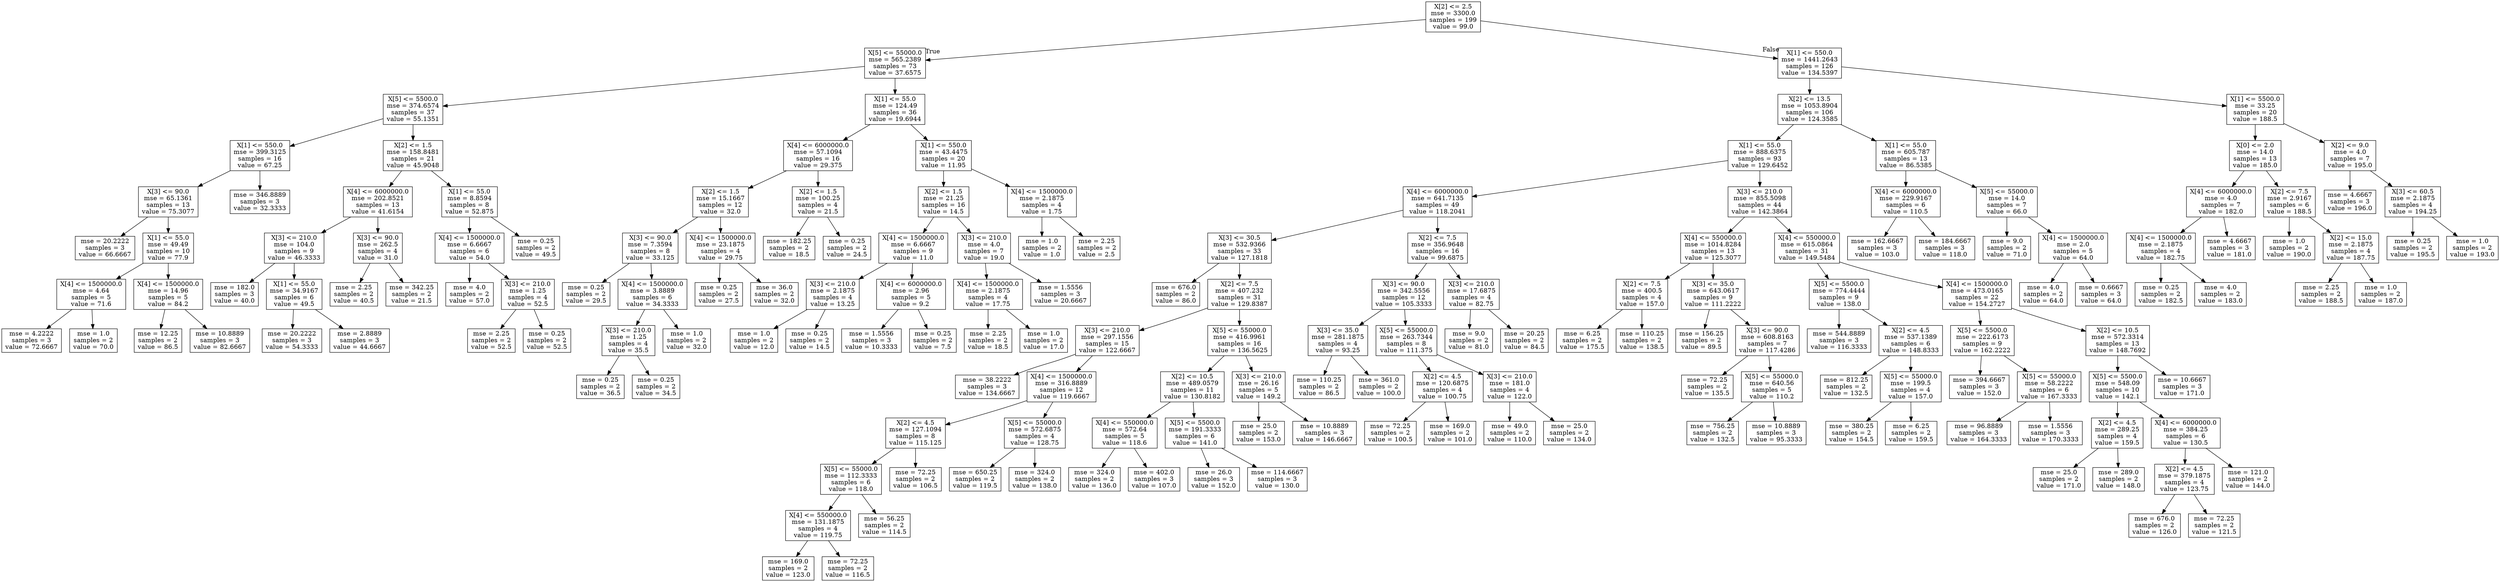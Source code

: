 digraph Tree {
node [shape=box] ;
0 [label="X[2] <= 2.5\nmse = 3300.0\nsamples = 199\nvalue = 99.0"] ;
1 [label="X[5] <= 55000.0\nmse = 565.2389\nsamples = 73\nvalue = 37.6575"] ;
0 -> 1 [labeldistance=2.5, labelangle=45, headlabel="True"] ;
2 [label="X[5] <= 5500.0\nmse = 374.6574\nsamples = 37\nvalue = 55.1351"] ;
1 -> 2 ;
3 [label="X[1] <= 550.0\nmse = 399.3125\nsamples = 16\nvalue = 67.25"] ;
2 -> 3 ;
4 [label="X[3] <= 90.0\nmse = 65.1361\nsamples = 13\nvalue = 75.3077"] ;
3 -> 4 ;
5 [label="mse = 20.2222\nsamples = 3\nvalue = 66.6667"] ;
4 -> 5 ;
6 [label="X[1] <= 55.0\nmse = 49.49\nsamples = 10\nvalue = 77.9"] ;
4 -> 6 ;
7 [label="X[4] <= 1500000.0\nmse = 4.64\nsamples = 5\nvalue = 71.6"] ;
6 -> 7 ;
8 [label="mse = 4.2222\nsamples = 3\nvalue = 72.6667"] ;
7 -> 8 ;
9 [label="mse = 1.0\nsamples = 2\nvalue = 70.0"] ;
7 -> 9 ;
10 [label="X[4] <= 1500000.0\nmse = 14.96\nsamples = 5\nvalue = 84.2"] ;
6 -> 10 ;
11 [label="mse = 12.25\nsamples = 2\nvalue = 86.5"] ;
10 -> 11 ;
12 [label="mse = 10.8889\nsamples = 3\nvalue = 82.6667"] ;
10 -> 12 ;
13 [label="mse = 346.8889\nsamples = 3\nvalue = 32.3333"] ;
3 -> 13 ;
14 [label="X[2] <= 1.5\nmse = 158.8481\nsamples = 21\nvalue = 45.9048"] ;
2 -> 14 ;
15 [label="X[4] <= 6000000.0\nmse = 202.8521\nsamples = 13\nvalue = 41.6154"] ;
14 -> 15 ;
16 [label="X[3] <= 210.0\nmse = 104.0\nsamples = 9\nvalue = 46.3333"] ;
15 -> 16 ;
17 [label="mse = 182.0\nsamples = 3\nvalue = 40.0"] ;
16 -> 17 ;
18 [label="X[1] <= 55.0\nmse = 34.9167\nsamples = 6\nvalue = 49.5"] ;
16 -> 18 ;
19 [label="mse = 20.2222\nsamples = 3\nvalue = 54.3333"] ;
18 -> 19 ;
20 [label="mse = 2.8889\nsamples = 3\nvalue = 44.6667"] ;
18 -> 20 ;
21 [label="X[3] <= 90.0\nmse = 262.5\nsamples = 4\nvalue = 31.0"] ;
15 -> 21 ;
22 [label="mse = 2.25\nsamples = 2\nvalue = 40.5"] ;
21 -> 22 ;
23 [label="mse = 342.25\nsamples = 2\nvalue = 21.5"] ;
21 -> 23 ;
24 [label="X[1] <= 55.0\nmse = 8.8594\nsamples = 8\nvalue = 52.875"] ;
14 -> 24 ;
25 [label="X[4] <= 1500000.0\nmse = 6.6667\nsamples = 6\nvalue = 54.0"] ;
24 -> 25 ;
26 [label="mse = 4.0\nsamples = 2\nvalue = 57.0"] ;
25 -> 26 ;
27 [label="X[3] <= 210.0\nmse = 1.25\nsamples = 4\nvalue = 52.5"] ;
25 -> 27 ;
28 [label="mse = 2.25\nsamples = 2\nvalue = 52.5"] ;
27 -> 28 ;
29 [label="mse = 0.25\nsamples = 2\nvalue = 52.5"] ;
27 -> 29 ;
30 [label="mse = 0.25\nsamples = 2\nvalue = 49.5"] ;
24 -> 30 ;
31 [label="X[1] <= 55.0\nmse = 124.49\nsamples = 36\nvalue = 19.6944"] ;
1 -> 31 ;
32 [label="X[4] <= 6000000.0\nmse = 57.1094\nsamples = 16\nvalue = 29.375"] ;
31 -> 32 ;
33 [label="X[2] <= 1.5\nmse = 15.1667\nsamples = 12\nvalue = 32.0"] ;
32 -> 33 ;
34 [label="X[3] <= 90.0\nmse = 7.3594\nsamples = 8\nvalue = 33.125"] ;
33 -> 34 ;
35 [label="mse = 0.25\nsamples = 2\nvalue = 29.5"] ;
34 -> 35 ;
36 [label="X[4] <= 1500000.0\nmse = 3.8889\nsamples = 6\nvalue = 34.3333"] ;
34 -> 36 ;
37 [label="X[3] <= 210.0\nmse = 1.25\nsamples = 4\nvalue = 35.5"] ;
36 -> 37 ;
38 [label="mse = 0.25\nsamples = 2\nvalue = 36.5"] ;
37 -> 38 ;
39 [label="mse = 0.25\nsamples = 2\nvalue = 34.5"] ;
37 -> 39 ;
40 [label="mse = 1.0\nsamples = 2\nvalue = 32.0"] ;
36 -> 40 ;
41 [label="X[4] <= 1500000.0\nmse = 23.1875\nsamples = 4\nvalue = 29.75"] ;
33 -> 41 ;
42 [label="mse = 0.25\nsamples = 2\nvalue = 27.5"] ;
41 -> 42 ;
43 [label="mse = 36.0\nsamples = 2\nvalue = 32.0"] ;
41 -> 43 ;
44 [label="X[2] <= 1.5\nmse = 100.25\nsamples = 4\nvalue = 21.5"] ;
32 -> 44 ;
45 [label="mse = 182.25\nsamples = 2\nvalue = 18.5"] ;
44 -> 45 ;
46 [label="mse = 0.25\nsamples = 2\nvalue = 24.5"] ;
44 -> 46 ;
47 [label="X[1] <= 550.0\nmse = 43.4475\nsamples = 20\nvalue = 11.95"] ;
31 -> 47 ;
48 [label="X[2] <= 1.5\nmse = 21.25\nsamples = 16\nvalue = 14.5"] ;
47 -> 48 ;
49 [label="X[4] <= 1500000.0\nmse = 6.6667\nsamples = 9\nvalue = 11.0"] ;
48 -> 49 ;
50 [label="X[3] <= 210.0\nmse = 2.1875\nsamples = 4\nvalue = 13.25"] ;
49 -> 50 ;
51 [label="mse = 1.0\nsamples = 2\nvalue = 12.0"] ;
50 -> 51 ;
52 [label="mse = 0.25\nsamples = 2\nvalue = 14.5"] ;
50 -> 52 ;
53 [label="X[4] <= 6000000.0\nmse = 2.96\nsamples = 5\nvalue = 9.2"] ;
49 -> 53 ;
54 [label="mse = 1.5556\nsamples = 3\nvalue = 10.3333"] ;
53 -> 54 ;
55 [label="mse = 0.25\nsamples = 2\nvalue = 7.5"] ;
53 -> 55 ;
56 [label="X[3] <= 210.0\nmse = 4.0\nsamples = 7\nvalue = 19.0"] ;
48 -> 56 ;
57 [label="X[4] <= 1500000.0\nmse = 2.1875\nsamples = 4\nvalue = 17.75"] ;
56 -> 57 ;
58 [label="mse = 2.25\nsamples = 2\nvalue = 18.5"] ;
57 -> 58 ;
59 [label="mse = 1.0\nsamples = 2\nvalue = 17.0"] ;
57 -> 59 ;
60 [label="mse = 1.5556\nsamples = 3\nvalue = 20.6667"] ;
56 -> 60 ;
61 [label="X[4] <= 1500000.0\nmse = 2.1875\nsamples = 4\nvalue = 1.75"] ;
47 -> 61 ;
62 [label="mse = 1.0\nsamples = 2\nvalue = 1.0"] ;
61 -> 62 ;
63 [label="mse = 2.25\nsamples = 2\nvalue = 2.5"] ;
61 -> 63 ;
64 [label="X[1] <= 550.0\nmse = 1441.2643\nsamples = 126\nvalue = 134.5397"] ;
0 -> 64 [labeldistance=2.5, labelangle=-45, headlabel="False"] ;
65 [label="X[2] <= 13.5\nmse = 1053.8904\nsamples = 106\nvalue = 124.3585"] ;
64 -> 65 ;
66 [label="X[1] <= 55.0\nmse = 888.6375\nsamples = 93\nvalue = 129.6452"] ;
65 -> 66 ;
67 [label="X[4] <= 6000000.0\nmse = 641.7135\nsamples = 49\nvalue = 118.2041"] ;
66 -> 67 ;
68 [label="X[3] <= 30.5\nmse = 532.9366\nsamples = 33\nvalue = 127.1818"] ;
67 -> 68 ;
69 [label="mse = 676.0\nsamples = 2\nvalue = 86.0"] ;
68 -> 69 ;
70 [label="X[2] <= 7.5\nmse = 407.232\nsamples = 31\nvalue = 129.8387"] ;
68 -> 70 ;
71 [label="X[3] <= 210.0\nmse = 297.1556\nsamples = 15\nvalue = 122.6667"] ;
70 -> 71 ;
72 [label="mse = 38.2222\nsamples = 3\nvalue = 134.6667"] ;
71 -> 72 ;
73 [label="X[4] <= 1500000.0\nmse = 316.8889\nsamples = 12\nvalue = 119.6667"] ;
71 -> 73 ;
74 [label="X[2] <= 4.5\nmse = 127.1094\nsamples = 8\nvalue = 115.125"] ;
73 -> 74 ;
75 [label="X[5] <= 55000.0\nmse = 112.3333\nsamples = 6\nvalue = 118.0"] ;
74 -> 75 ;
76 [label="X[4] <= 550000.0\nmse = 131.1875\nsamples = 4\nvalue = 119.75"] ;
75 -> 76 ;
77 [label="mse = 169.0\nsamples = 2\nvalue = 123.0"] ;
76 -> 77 ;
78 [label="mse = 72.25\nsamples = 2\nvalue = 116.5"] ;
76 -> 78 ;
79 [label="mse = 56.25\nsamples = 2\nvalue = 114.5"] ;
75 -> 79 ;
80 [label="mse = 72.25\nsamples = 2\nvalue = 106.5"] ;
74 -> 80 ;
81 [label="X[5] <= 55000.0\nmse = 572.6875\nsamples = 4\nvalue = 128.75"] ;
73 -> 81 ;
82 [label="mse = 650.25\nsamples = 2\nvalue = 119.5"] ;
81 -> 82 ;
83 [label="mse = 324.0\nsamples = 2\nvalue = 138.0"] ;
81 -> 83 ;
84 [label="X[5] <= 55000.0\nmse = 416.9961\nsamples = 16\nvalue = 136.5625"] ;
70 -> 84 ;
85 [label="X[2] <= 10.5\nmse = 489.0579\nsamples = 11\nvalue = 130.8182"] ;
84 -> 85 ;
86 [label="X[4] <= 550000.0\nmse = 572.64\nsamples = 5\nvalue = 118.6"] ;
85 -> 86 ;
87 [label="mse = 324.0\nsamples = 2\nvalue = 136.0"] ;
86 -> 87 ;
88 [label="mse = 402.0\nsamples = 3\nvalue = 107.0"] ;
86 -> 88 ;
89 [label="X[5] <= 5500.0\nmse = 191.3333\nsamples = 6\nvalue = 141.0"] ;
85 -> 89 ;
90 [label="mse = 26.0\nsamples = 3\nvalue = 152.0"] ;
89 -> 90 ;
91 [label="mse = 114.6667\nsamples = 3\nvalue = 130.0"] ;
89 -> 91 ;
92 [label="X[3] <= 210.0\nmse = 26.16\nsamples = 5\nvalue = 149.2"] ;
84 -> 92 ;
93 [label="mse = 25.0\nsamples = 2\nvalue = 153.0"] ;
92 -> 93 ;
94 [label="mse = 10.8889\nsamples = 3\nvalue = 146.6667"] ;
92 -> 94 ;
95 [label="X[2] <= 7.5\nmse = 356.9648\nsamples = 16\nvalue = 99.6875"] ;
67 -> 95 ;
96 [label="X[3] <= 90.0\nmse = 342.5556\nsamples = 12\nvalue = 105.3333"] ;
95 -> 96 ;
97 [label="X[3] <= 35.0\nmse = 281.1875\nsamples = 4\nvalue = 93.25"] ;
96 -> 97 ;
98 [label="mse = 110.25\nsamples = 2\nvalue = 86.5"] ;
97 -> 98 ;
99 [label="mse = 361.0\nsamples = 2\nvalue = 100.0"] ;
97 -> 99 ;
100 [label="X[5] <= 55000.0\nmse = 263.7344\nsamples = 8\nvalue = 111.375"] ;
96 -> 100 ;
101 [label="X[2] <= 4.5\nmse = 120.6875\nsamples = 4\nvalue = 100.75"] ;
100 -> 101 ;
102 [label="mse = 72.25\nsamples = 2\nvalue = 100.5"] ;
101 -> 102 ;
103 [label="mse = 169.0\nsamples = 2\nvalue = 101.0"] ;
101 -> 103 ;
104 [label="X[3] <= 210.0\nmse = 181.0\nsamples = 4\nvalue = 122.0"] ;
100 -> 104 ;
105 [label="mse = 49.0\nsamples = 2\nvalue = 110.0"] ;
104 -> 105 ;
106 [label="mse = 25.0\nsamples = 2\nvalue = 134.0"] ;
104 -> 106 ;
107 [label="X[3] <= 210.0\nmse = 17.6875\nsamples = 4\nvalue = 82.75"] ;
95 -> 107 ;
108 [label="mse = 9.0\nsamples = 2\nvalue = 81.0"] ;
107 -> 108 ;
109 [label="mse = 20.25\nsamples = 2\nvalue = 84.5"] ;
107 -> 109 ;
110 [label="X[3] <= 210.0\nmse = 855.5098\nsamples = 44\nvalue = 142.3864"] ;
66 -> 110 ;
111 [label="X[4] <= 550000.0\nmse = 1014.8284\nsamples = 13\nvalue = 125.3077"] ;
110 -> 111 ;
112 [label="X[2] <= 7.5\nmse = 400.5\nsamples = 4\nvalue = 157.0"] ;
111 -> 112 ;
113 [label="mse = 6.25\nsamples = 2\nvalue = 175.5"] ;
112 -> 113 ;
114 [label="mse = 110.25\nsamples = 2\nvalue = 138.5"] ;
112 -> 114 ;
115 [label="X[3] <= 35.0\nmse = 643.0617\nsamples = 9\nvalue = 111.2222"] ;
111 -> 115 ;
116 [label="mse = 156.25\nsamples = 2\nvalue = 89.5"] ;
115 -> 116 ;
117 [label="X[3] <= 90.0\nmse = 608.8163\nsamples = 7\nvalue = 117.4286"] ;
115 -> 117 ;
118 [label="mse = 72.25\nsamples = 2\nvalue = 135.5"] ;
117 -> 118 ;
119 [label="X[5] <= 55000.0\nmse = 640.56\nsamples = 5\nvalue = 110.2"] ;
117 -> 119 ;
120 [label="mse = 756.25\nsamples = 2\nvalue = 132.5"] ;
119 -> 120 ;
121 [label="mse = 10.8889\nsamples = 3\nvalue = 95.3333"] ;
119 -> 121 ;
122 [label="X[4] <= 550000.0\nmse = 615.0864\nsamples = 31\nvalue = 149.5484"] ;
110 -> 122 ;
123 [label="X[5] <= 5500.0\nmse = 774.4444\nsamples = 9\nvalue = 138.0"] ;
122 -> 123 ;
124 [label="mse = 544.8889\nsamples = 3\nvalue = 116.3333"] ;
123 -> 124 ;
125 [label="X[2] <= 4.5\nmse = 537.1389\nsamples = 6\nvalue = 148.8333"] ;
123 -> 125 ;
126 [label="mse = 812.25\nsamples = 2\nvalue = 132.5"] ;
125 -> 126 ;
127 [label="X[5] <= 55000.0\nmse = 199.5\nsamples = 4\nvalue = 157.0"] ;
125 -> 127 ;
128 [label="mse = 380.25\nsamples = 2\nvalue = 154.5"] ;
127 -> 128 ;
129 [label="mse = 6.25\nsamples = 2\nvalue = 159.5"] ;
127 -> 129 ;
130 [label="X[4] <= 1500000.0\nmse = 473.0165\nsamples = 22\nvalue = 154.2727"] ;
122 -> 130 ;
131 [label="X[5] <= 5500.0\nmse = 222.6173\nsamples = 9\nvalue = 162.2222"] ;
130 -> 131 ;
132 [label="mse = 394.6667\nsamples = 3\nvalue = 152.0"] ;
131 -> 132 ;
133 [label="X[5] <= 55000.0\nmse = 58.2222\nsamples = 6\nvalue = 167.3333"] ;
131 -> 133 ;
134 [label="mse = 96.8889\nsamples = 3\nvalue = 164.3333"] ;
133 -> 134 ;
135 [label="mse = 1.5556\nsamples = 3\nvalue = 170.3333"] ;
133 -> 135 ;
136 [label="X[2] <= 10.5\nmse = 572.3314\nsamples = 13\nvalue = 148.7692"] ;
130 -> 136 ;
137 [label="X[5] <= 5500.0\nmse = 548.09\nsamples = 10\nvalue = 142.1"] ;
136 -> 137 ;
138 [label="X[2] <= 4.5\nmse = 289.25\nsamples = 4\nvalue = 159.5"] ;
137 -> 138 ;
139 [label="mse = 25.0\nsamples = 2\nvalue = 171.0"] ;
138 -> 139 ;
140 [label="mse = 289.0\nsamples = 2\nvalue = 148.0"] ;
138 -> 140 ;
141 [label="X[4] <= 6000000.0\nmse = 384.25\nsamples = 6\nvalue = 130.5"] ;
137 -> 141 ;
142 [label="X[2] <= 4.5\nmse = 379.1875\nsamples = 4\nvalue = 123.75"] ;
141 -> 142 ;
143 [label="mse = 676.0\nsamples = 2\nvalue = 126.0"] ;
142 -> 143 ;
144 [label="mse = 72.25\nsamples = 2\nvalue = 121.5"] ;
142 -> 144 ;
145 [label="mse = 121.0\nsamples = 2\nvalue = 144.0"] ;
141 -> 145 ;
146 [label="mse = 10.6667\nsamples = 3\nvalue = 171.0"] ;
136 -> 146 ;
147 [label="X[1] <= 55.0\nmse = 605.787\nsamples = 13\nvalue = 86.5385"] ;
65 -> 147 ;
148 [label="X[4] <= 6000000.0\nmse = 229.9167\nsamples = 6\nvalue = 110.5"] ;
147 -> 148 ;
149 [label="mse = 162.6667\nsamples = 3\nvalue = 103.0"] ;
148 -> 149 ;
150 [label="mse = 184.6667\nsamples = 3\nvalue = 118.0"] ;
148 -> 150 ;
151 [label="X[5] <= 55000.0\nmse = 14.0\nsamples = 7\nvalue = 66.0"] ;
147 -> 151 ;
152 [label="mse = 9.0\nsamples = 2\nvalue = 71.0"] ;
151 -> 152 ;
153 [label="X[4] <= 1500000.0\nmse = 2.0\nsamples = 5\nvalue = 64.0"] ;
151 -> 153 ;
154 [label="mse = 4.0\nsamples = 2\nvalue = 64.0"] ;
153 -> 154 ;
155 [label="mse = 0.6667\nsamples = 3\nvalue = 64.0"] ;
153 -> 155 ;
156 [label="X[1] <= 5500.0\nmse = 33.25\nsamples = 20\nvalue = 188.5"] ;
64 -> 156 ;
157 [label="X[0] <= 2.0\nmse = 14.0\nsamples = 13\nvalue = 185.0"] ;
156 -> 157 ;
158 [label="X[4] <= 6000000.0\nmse = 4.0\nsamples = 7\nvalue = 182.0"] ;
157 -> 158 ;
159 [label="X[4] <= 1500000.0\nmse = 2.1875\nsamples = 4\nvalue = 182.75"] ;
158 -> 159 ;
160 [label="mse = 0.25\nsamples = 2\nvalue = 182.5"] ;
159 -> 160 ;
161 [label="mse = 4.0\nsamples = 2\nvalue = 183.0"] ;
159 -> 161 ;
162 [label="mse = 4.6667\nsamples = 3\nvalue = 181.0"] ;
158 -> 162 ;
163 [label="X[2] <= 7.5\nmse = 2.9167\nsamples = 6\nvalue = 188.5"] ;
157 -> 163 ;
164 [label="mse = 1.0\nsamples = 2\nvalue = 190.0"] ;
163 -> 164 ;
165 [label="X[2] <= 15.0\nmse = 2.1875\nsamples = 4\nvalue = 187.75"] ;
163 -> 165 ;
166 [label="mse = 2.25\nsamples = 2\nvalue = 188.5"] ;
165 -> 166 ;
167 [label="mse = 1.0\nsamples = 2\nvalue = 187.0"] ;
165 -> 167 ;
168 [label="X[2] <= 9.0\nmse = 4.0\nsamples = 7\nvalue = 195.0"] ;
156 -> 168 ;
169 [label="mse = 4.6667\nsamples = 3\nvalue = 196.0"] ;
168 -> 169 ;
170 [label="X[3] <= 60.5\nmse = 2.1875\nsamples = 4\nvalue = 194.25"] ;
168 -> 170 ;
171 [label="mse = 0.25\nsamples = 2\nvalue = 195.5"] ;
170 -> 171 ;
172 [label="mse = 1.0\nsamples = 2\nvalue = 193.0"] ;
170 -> 172 ;
}